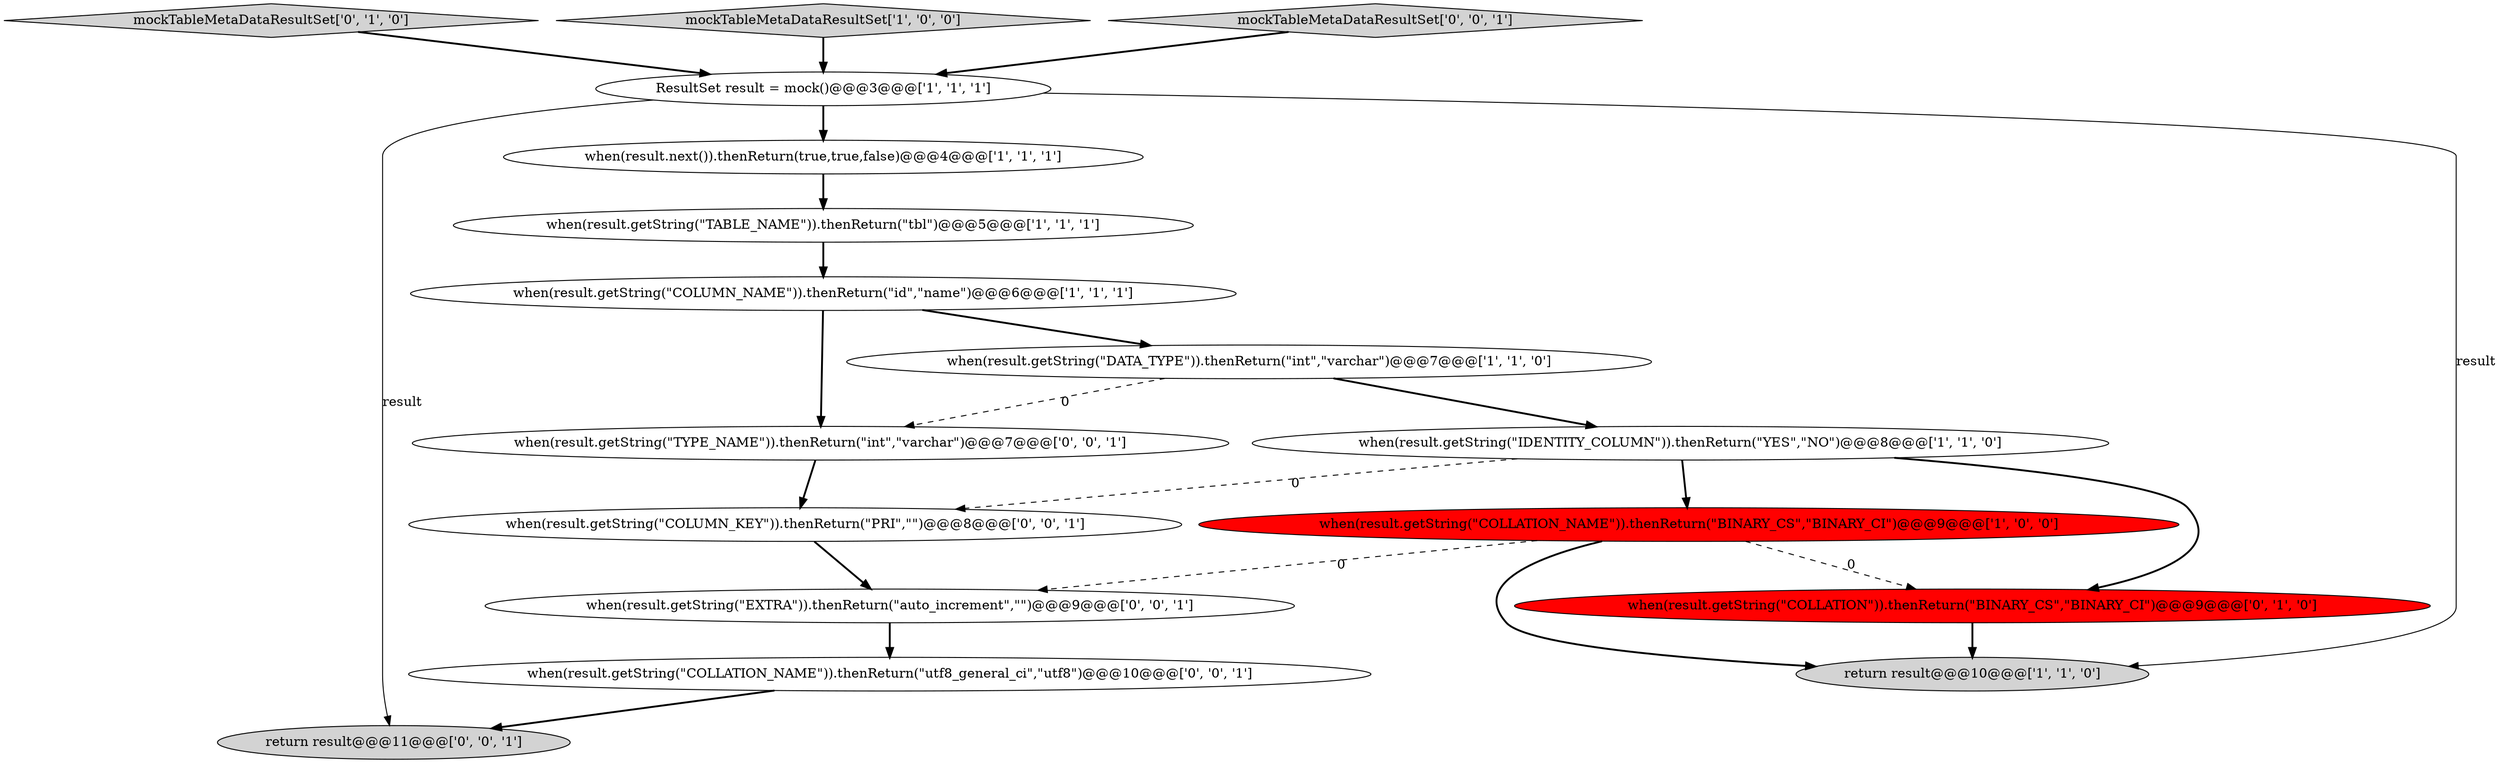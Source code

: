 digraph {
10 [style = filled, label = "mockTableMetaDataResultSet['0', '1', '0']", fillcolor = lightgray, shape = diamond image = "AAA0AAABBB2BBB"];
9 [style = filled, label = "when(result.getString(\"COLLATION\")).thenReturn(\"BINARY_CS\",\"BINARY_CI\")@@@9@@@['0', '1', '0']", fillcolor = red, shape = ellipse image = "AAA1AAABBB2BBB"];
16 [style = filled, label = "return result@@@11@@@['0', '0', '1']", fillcolor = lightgray, shape = ellipse image = "AAA0AAABBB3BBB"];
2 [style = filled, label = "ResultSet result = mock()@@@3@@@['1', '1', '1']", fillcolor = white, shape = ellipse image = "AAA0AAABBB1BBB"];
3 [style = filled, label = "return result@@@10@@@['1', '1', '0']", fillcolor = lightgray, shape = ellipse image = "AAA0AAABBB1BBB"];
0 [style = filled, label = "when(result.getString(\"COLLATION_NAME\")).thenReturn(\"BINARY_CS\",\"BINARY_CI\")@@@9@@@['1', '0', '0']", fillcolor = red, shape = ellipse image = "AAA1AAABBB1BBB"];
4 [style = filled, label = "mockTableMetaDataResultSet['1', '0', '0']", fillcolor = lightgray, shape = diamond image = "AAA0AAABBB1BBB"];
6 [style = filled, label = "when(result.getString(\"IDENTITY_COLUMN\")).thenReturn(\"YES\",\"NO\")@@@8@@@['1', '1', '0']", fillcolor = white, shape = ellipse image = "AAA0AAABBB1BBB"];
5 [style = filled, label = "when(result.getString(\"TABLE_NAME\")).thenReturn(\"tbl\")@@@5@@@['1', '1', '1']", fillcolor = white, shape = ellipse image = "AAA0AAABBB1BBB"];
15 [style = filled, label = "when(result.getString(\"COLLATION_NAME\")).thenReturn(\"utf8_general_ci\",\"utf8\")@@@10@@@['0', '0', '1']", fillcolor = white, shape = ellipse image = "AAA0AAABBB3BBB"];
13 [style = filled, label = "mockTableMetaDataResultSet['0', '0', '1']", fillcolor = lightgray, shape = diamond image = "AAA0AAABBB3BBB"];
1 [style = filled, label = "when(result.getString(\"COLUMN_NAME\")).thenReturn(\"id\",\"name\")@@@6@@@['1', '1', '1']", fillcolor = white, shape = ellipse image = "AAA0AAABBB1BBB"];
11 [style = filled, label = "when(result.getString(\"COLUMN_KEY\")).thenReturn(\"PRI\",\"\")@@@8@@@['0', '0', '1']", fillcolor = white, shape = ellipse image = "AAA0AAABBB3BBB"];
8 [style = filled, label = "when(result.next()).thenReturn(true,true,false)@@@4@@@['1', '1', '1']", fillcolor = white, shape = ellipse image = "AAA0AAABBB1BBB"];
12 [style = filled, label = "when(result.getString(\"EXTRA\")).thenReturn(\"auto_increment\",\"\")@@@9@@@['0', '0', '1']", fillcolor = white, shape = ellipse image = "AAA0AAABBB3BBB"];
14 [style = filled, label = "when(result.getString(\"TYPE_NAME\")).thenReturn(\"int\",\"varchar\")@@@7@@@['0', '0', '1']", fillcolor = white, shape = ellipse image = "AAA0AAABBB3BBB"];
7 [style = filled, label = "when(result.getString(\"DATA_TYPE\")).thenReturn(\"int\",\"varchar\")@@@7@@@['1', '1', '0']", fillcolor = white, shape = ellipse image = "AAA0AAABBB1BBB"];
0->3 [style = bold, label=""];
7->14 [style = dashed, label="0"];
6->11 [style = dashed, label="0"];
12->15 [style = bold, label=""];
11->12 [style = bold, label=""];
6->0 [style = bold, label=""];
4->2 [style = bold, label=""];
0->12 [style = dashed, label="0"];
15->16 [style = bold, label=""];
1->7 [style = bold, label=""];
2->16 [style = solid, label="result"];
5->1 [style = bold, label=""];
8->5 [style = bold, label=""];
7->6 [style = bold, label=""];
9->3 [style = bold, label=""];
10->2 [style = bold, label=""];
1->14 [style = bold, label=""];
0->9 [style = dashed, label="0"];
6->9 [style = bold, label=""];
14->11 [style = bold, label=""];
2->3 [style = solid, label="result"];
2->8 [style = bold, label=""];
13->2 [style = bold, label=""];
}
